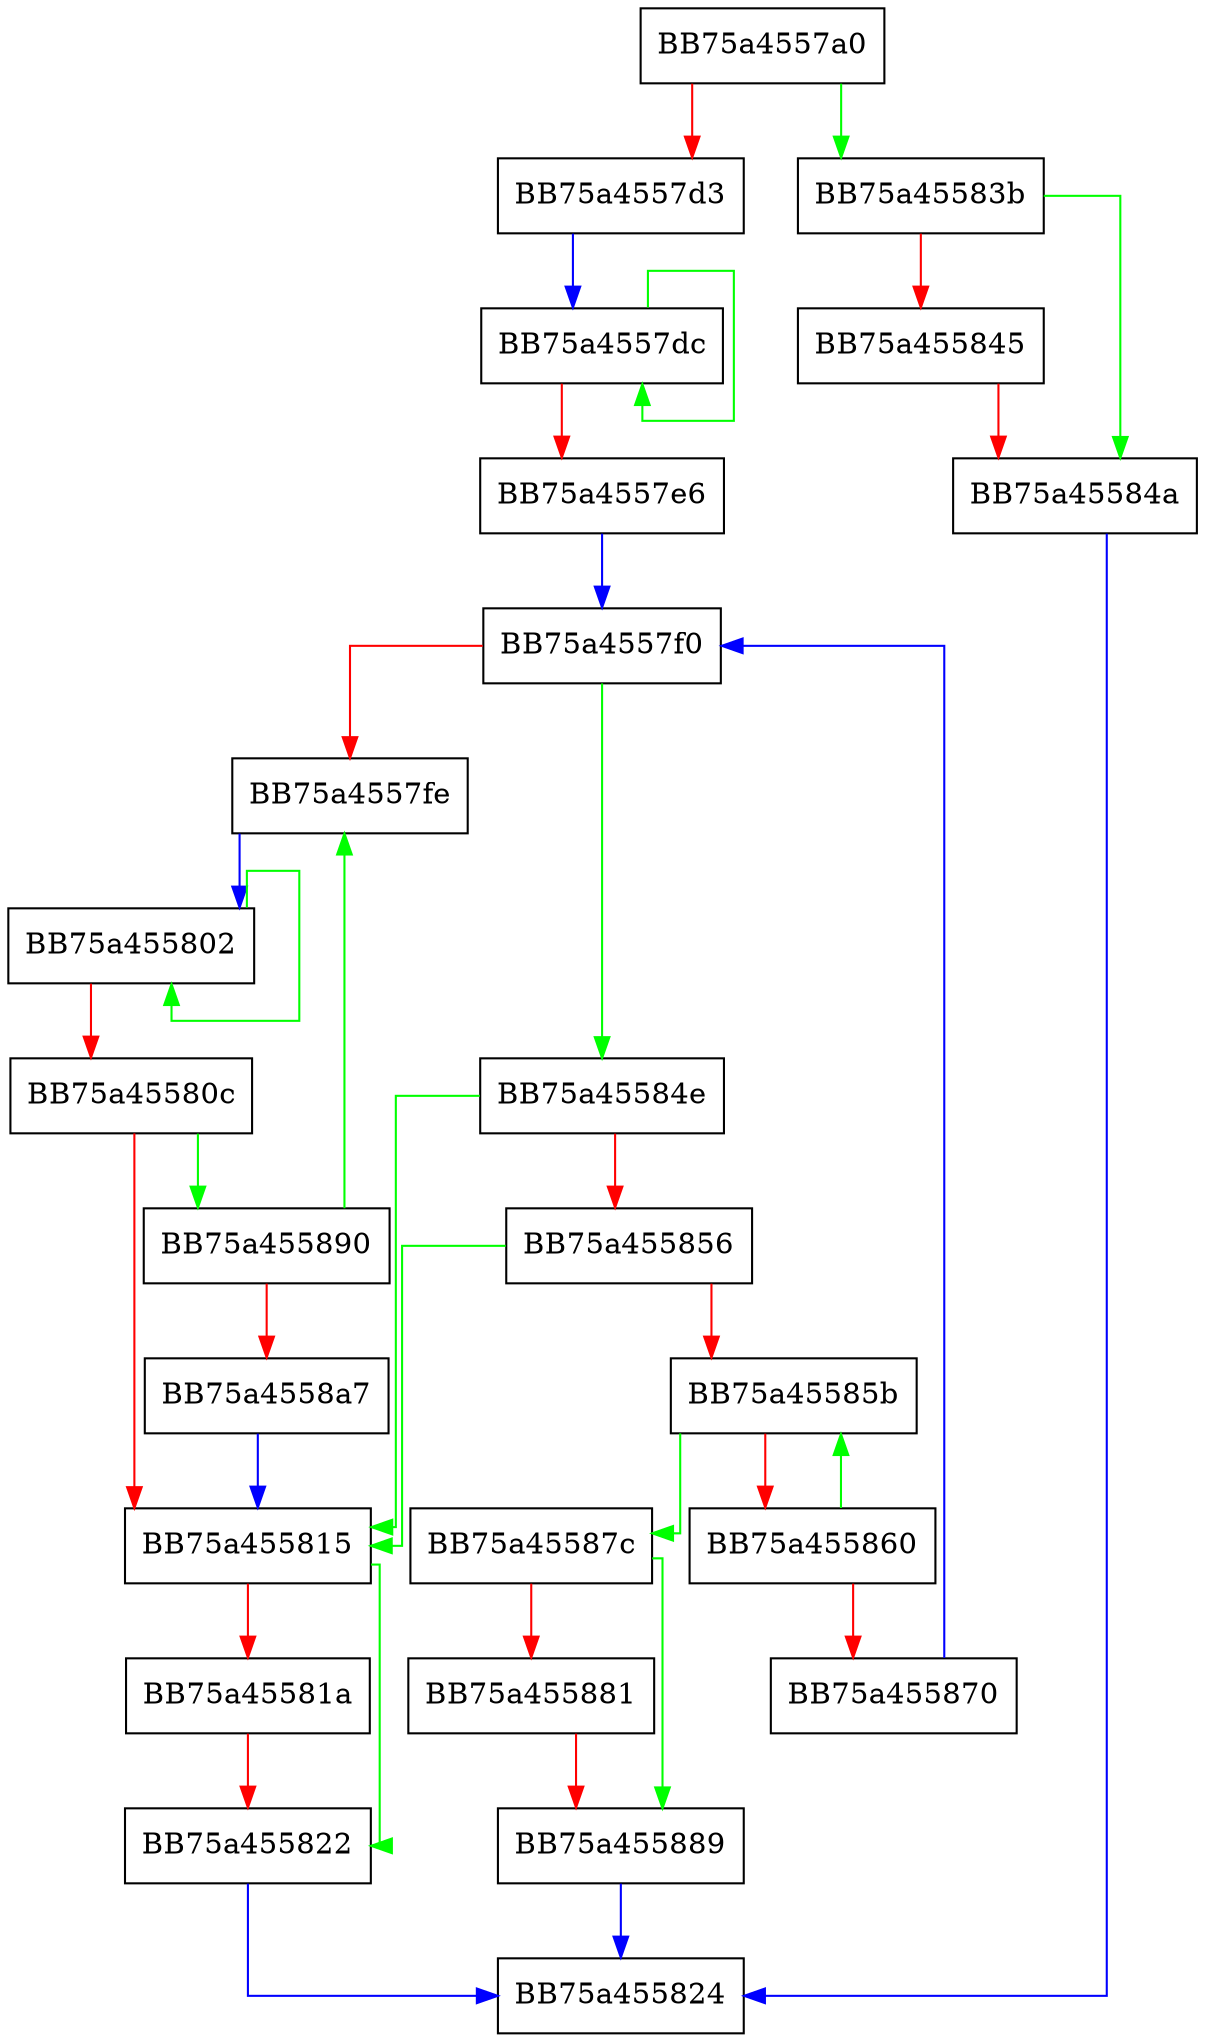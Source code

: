 digraph UtilCreateDirectoryExImpl {
  node [shape="box"];
  graph [splines=ortho];
  BB75a4557a0 -> BB75a45583b [color="green"];
  BB75a4557a0 -> BB75a4557d3 [color="red"];
  BB75a4557d3 -> BB75a4557dc [color="blue"];
  BB75a4557dc -> BB75a4557dc [color="green"];
  BB75a4557dc -> BB75a4557e6 [color="red"];
  BB75a4557e6 -> BB75a4557f0 [color="blue"];
  BB75a4557f0 -> BB75a45584e [color="green"];
  BB75a4557f0 -> BB75a4557fe [color="red"];
  BB75a4557fe -> BB75a455802 [color="blue"];
  BB75a455802 -> BB75a455802 [color="green"];
  BB75a455802 -> BB75a45580c [color="red"];
  BB75a45580c -> BB75a455890 [color="green"];
  BB75a45580c -> BB75a455815 [color="red"];
  BB75a455815 -> BB75a455822 [color="green"];
  BB75a455815 -> BB75a45581a [color="red"];
  BB75a45581a -> BB75a455822 [color="red"];
  BB75a455822 -> BB75a455824 [color="blue"];
  BB75a45583b -> BB75a45584a [color="green"];
  BB75a45583b -> BB75a455845 [color="red"];
  BB75a455845 -> BB75a45584a [color="red"];
  BB75a45584a -> BB75a455824 [color="blue"];
  BB75a45584e -> BB75a455815 [color="green"];
  BB75a45584e -> BB75a455856 [color="red"];
  BB75a455856 -> BB75a455815 [color="green"];
  BB75a455856 -> BB75a45585b [color="red"];
  BB75a45585b -> BB75a45587c [color="green"];
  BB75a45585b -> BB75a455860 [color="red"];
  BB75a455860 -> BB75a45585b [color="green"];
  BB75a455860 -> BB75a455870 [color="red"];
  BB75a455870 -> BB75a4557f0 [color="blue"];
  BB75a45587c -> BB75a455889 [color="green"];
  BB75a45587c -> BB75a455881 [color="red"];
  BB75a455881 -> BB75a455889 [color="red"];
  BB75a455889 -> BB75a455824 [color="blue"];
  BB75a455890 -> BB75a4557fe [color="green"];
  BB75a455890 -> BB75a4558a7 [color="red"];
  BB75a4558a7 -> BB75a455815 [color="blue"];
}